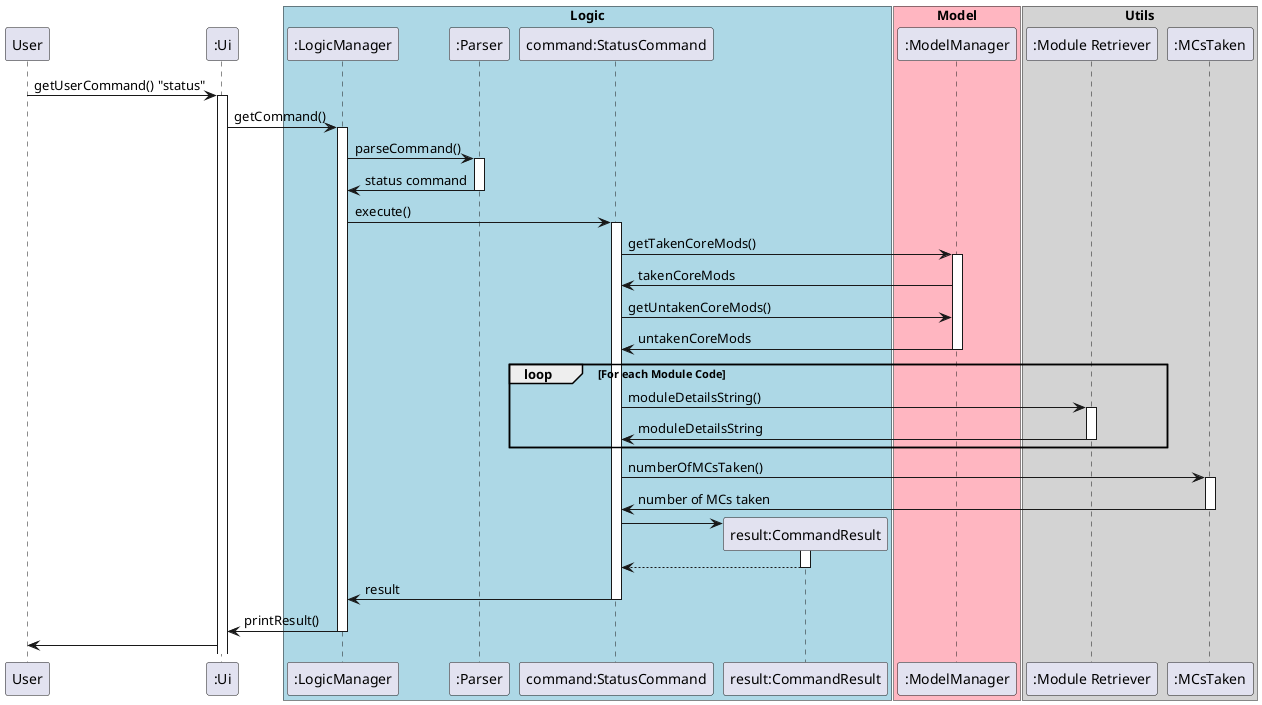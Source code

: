 @startuml
participant User
participant ":Ui" as Ui

box "Logic" #LightBlue
participant ":LogicManager" as LogicManager
participant ":Parser" as Parser
participant "command:StatusCommand" as StatusCommand
participant "result:CommandResult" as CommandResult
end box

box "Model" #LightPink
participant ":ModelManager" as ModelManager
end box

box "Utils" #LightGrey
participant ":Module Retriever" as ModuleRetriever
participant ":MCsTaken" as MCsTaken
end box

User -> Ui: getUserCommand() "status"
activate Ui

Ui -> LogicManager: getCommand()
activate LogicManager

LogicManager -> Parser: parseCommand()
activate Parser
Parser -> LogicManager: status command
deactivate Parser

LogicManager -> "StatusCommand" : execute()
activate "StatusCommand"

"StatusCommand" -> ModelManager: getTakenCoreMods()
activate ModelManager
ModelManager -> "StatusCommand": takenCoreMods
"StatusCommand" -> ModelManager: getUntakenCoreMods()
ModelManager -> "StatusCommand": untakenCoreMods
deactivate ModelManager

loop For each Module Code
    "StatusCommand" -> ModuleRetriever: moduleDetailsString()
    activate ModuleRetriever
    ModuleRetriever -> "StatusCommand": moduleDetailsString
    deactivate ModuleRetriever
end

"StatusCommand" -> MCsTaken: numberOfMCsTaken()
activate MCsTaken
MCsTaken -> "StatusCommand": number of MCs taken
deactivate MCsTaken

create CommandResult
"StatusCommand" -> CommandResult
activate CommandResult
CommandResult --> "StatusCommand"
deactivate CommandResult

"StatusCommand" -> LogicManager: result
deactivate "StatusCommand"

LogicManager -> Ui: printResult()
deactivate "LogicManager"


Ui -> User

@enduml
